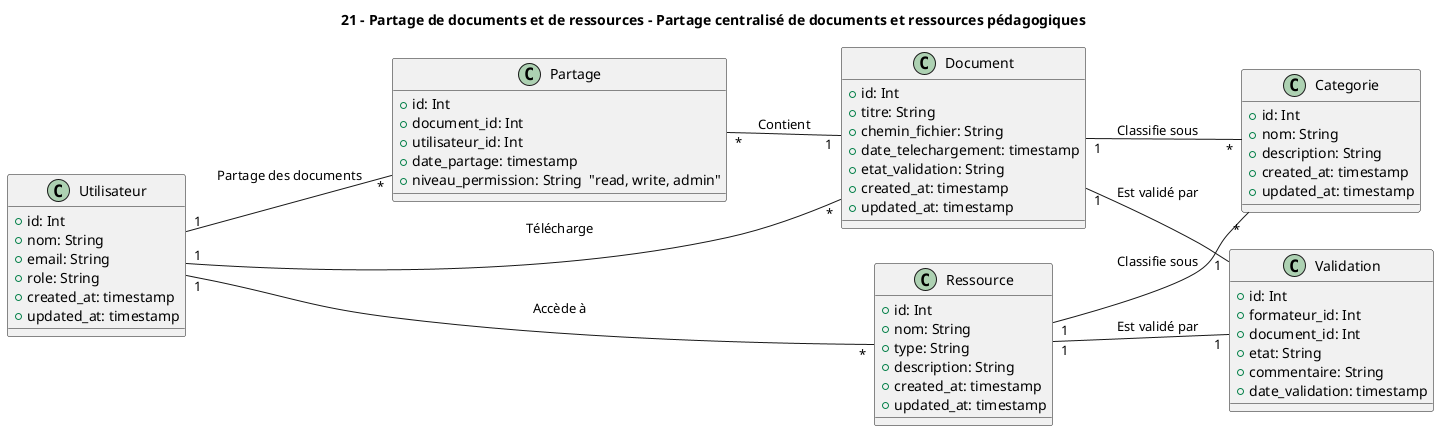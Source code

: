 





        ' the utilisarur can  just show the resource .
@startuml
left to right direction

title 21 - Partage de documents et de ressources - Partage centralisé de documents et ressources pédagogiques

class Utilisateur {
    +id: Int
    +nom: String
    +email: String
    +role: String
    +created_at: timestamp
    +updated_at: timestamp
}

class Document {
    +id: Int
    +titre: String
    +chemin_fichier: String
    +date_telechargement: timestamp
    +etat_validation: String
    +created_at: timestamp
    +updated_at: timestamp
}

class Ressource {
    +id: Int
    +nom: String
    +type: String
    +description: String
    +created_at: timestamp
    +updated_at: timestamp
}

class Categorie {
    +id: Int
    +nom: String
    +description: String
    +created_at: timestamp
    +updated_at: timestamp
}

class Partage {
    +id: Int
    +document_id: Int
    +utilisateur_id: Int
    +date_partage: timestamp
    +niveau_permission: String  "read, write, admin"
}

class Validation {
    +id: Int
    +formateur_id: Int
    +document_id: Int
    +etat: String
    +commentaire: String
    +date_validation: timestamp
}

Utilisateur "1" -- "*" Document : "Télécharge"
Utilisateur "1" -- "*" Partage : "Partage des documents"
Partage "*" -- "1" Document : "Contient"
Utilisateur "1" -- "*" Ressource : "Accède à"
Document "1" -- "*" Categorie : "Classifie sous"
Ressource "1" -- "*" Categorie : "Classifie sous"
Document "1" -- "1" Validation : "Est validé par"
Ressource "1" -- "1" Validation : "Est validé par"
@enduml



'         ' the formateur  can  create the resource .
' @startuml
' left to right direction

' title 21 - Partage de documents et de ressources - Partage centralisé de documents et ressources pédagogiques

' class Utilisateur {
'     +id: Int
'     +nom: String
'     +email: String
'     +role: String  "Utilisateur, Formateur"
'     +created_at: timestamp
'     +updated_at: timestamp
' }

' class Formateur {
'     +id: Int
'     +nom: String
'     +email: String
'     +role: String  "Formateur"
'     +created_at: timestamp
'     +updated_at: timestamp
' }

' class Document {
'     +id: Int
'     +titre: String
'     +chemin_fichier: String
'     +date_telechargement: timestamp
'     +etat_validation: String
'     +created_at: timestamp
'     +updated_at: timestamp
' }

' class Ressource {
'     +id: Int
'     +nom: String
'     +type: String
'     +description: String
'     +created_at: timestamp
'     +updated_at: timestamp
' }

' class Categorie {
'     +id: Int
'     +nom: String
'     +description: String
'     +created_at: timestamp
'     +updated_at: timestamp
' }

' class Partage {
'     +id: Int
'     +document_id: Int
'     +utilisateur_id: Int
'     +date_partage: timestamp
'     +niveau_permission: String  "read, write, admin"
' }

' class Validation {
'     +id: Int
'     +formateur_id: Int
'     +document_id: Int
'     +etat: String
'     +commentaire: String
'     +date_validation: timestamp
' }

' Formateur "1" -- "*" Ressource : "Crée et télécharge"
' Utilisateur "1" -- "*" Document : "Télécharge"
' Utilisateur "1" -- "*" Partage : "Partage des documents"
' Partage "*" -- "1" Document : "Contient"
' Utilisateur "1" -- "*" Ressource : "Accède à"
' Document "1" -- "*" Categorie : "Classifie sous"
' Ressource "1" -- "*" Categorie : "Classifie sous"
' Document "1" -- "1" Validation : "Est validé par"
' Ressource "1" -- "1" Validation : "Est validé par"
' Formateur "1" -- "*" Validation : "Valide les ressources"
' @enduml